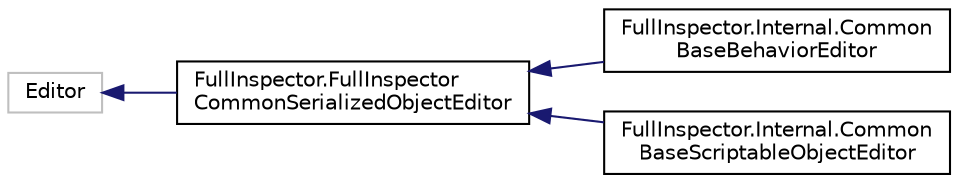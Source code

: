 digraph "Graphical Class Hierarchy"
{
  edge [fontname="Helvetica",fontsize="10",labelfontname="Helvetica",labelfontsize="10"];
  node [fontname="Helvetica",fontsize="10",shape=record];
  rankdir="LR";
  Node1 [label="Editor",height=0.2,width=0.4,color="grey75", fillcolor="white", style="filled"];
  Node1 -> Node2 [dir="back",color="midnightblue",fontsize="10",style="solid",fontname="Helvetica"];
  Node2 [label="FullInspector.FullInspector\lCommonSerializedObjectEditor",height=0.2,width=0.4,color="black", fillcolor="white", style="filled",URL="$class_full_inspector_1_1_full_inspector_common_serialized_object_editor.html",tooltip="An editor that provides a good inspector experience for types which derive from ISerializedObject. "];
  Node2 -> Node3 [dir="back",color="midnightblue",fontsize="10",style="solid",fontname="Helvetica"];
  Node3 [label="FullInspector.Internal.Common\lBaseBehaviorEditor",height=0.2,width=0.4,color="black", fillcolor="white", style="filled",URL="$class_full_inspector_1_1_internal_1_1_common_base_behavior_editor.html"];
  Node2 -> Node4 [dir="back",color="midnightblue",fontsize="10",style="solid",fontname="Helvetica"];
  Node4 [label="FullInspector.Internal.Common\lBaseScriptableObjectEditor",height=0.2,width=0.4,color="black", fillcolor="white", style="filled",URL="$class_full_inspector_1_1_internal_1_1_common_base_scriptable_object_editor.html"];
}
